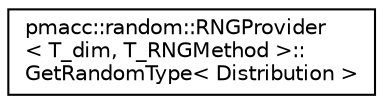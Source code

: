 digraph "Graphical Class Hierarchy"
{
 // LATEX_PDF_SIZE
  edge [fontname="Helvetica",fontsize="10",labelfontname="Helvetica",labelfontsize="10"];
  node [fontname="Helvetica",fontsize="10",shape=record];
  rankdir="LR";
  Node0 [label="pmacc::random::RNGProvider\l\< T_dim, T_RNGMethod \>::\lGetRandomType\< Distribution \>",height=0.2,width=0.4,color="black", fillcolor="white", style="filled",URL="$structpmacc_1_1random_1_1_r_n_g_provider_1_1_get_random_type.html",tooltip=" "];
}
